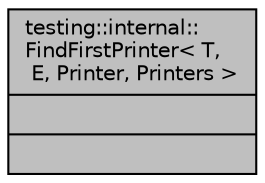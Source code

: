 digraph "testing::internal::FindFirstPrinter&lt; T, E, Printer, Printers &gt;"
{
 // LATEX_PDF_SIZE
  bgcolor="transparent";
  edge [fontname="Helvetica",fontsize="10",labelfontname="Helvetica",labelfontsize="10"];
  node [fontname="Helvetica",fontsize="10",shape=record];
  Node1 [label="{testing::internal::\lFindFirstPrinter\< T,\l E, Printer, Printers \>\n||}",height=0.2,width=0.4,color="black", fillcolor="grey75", style="filled", fontcolor="black",tooltip=" "];
}
